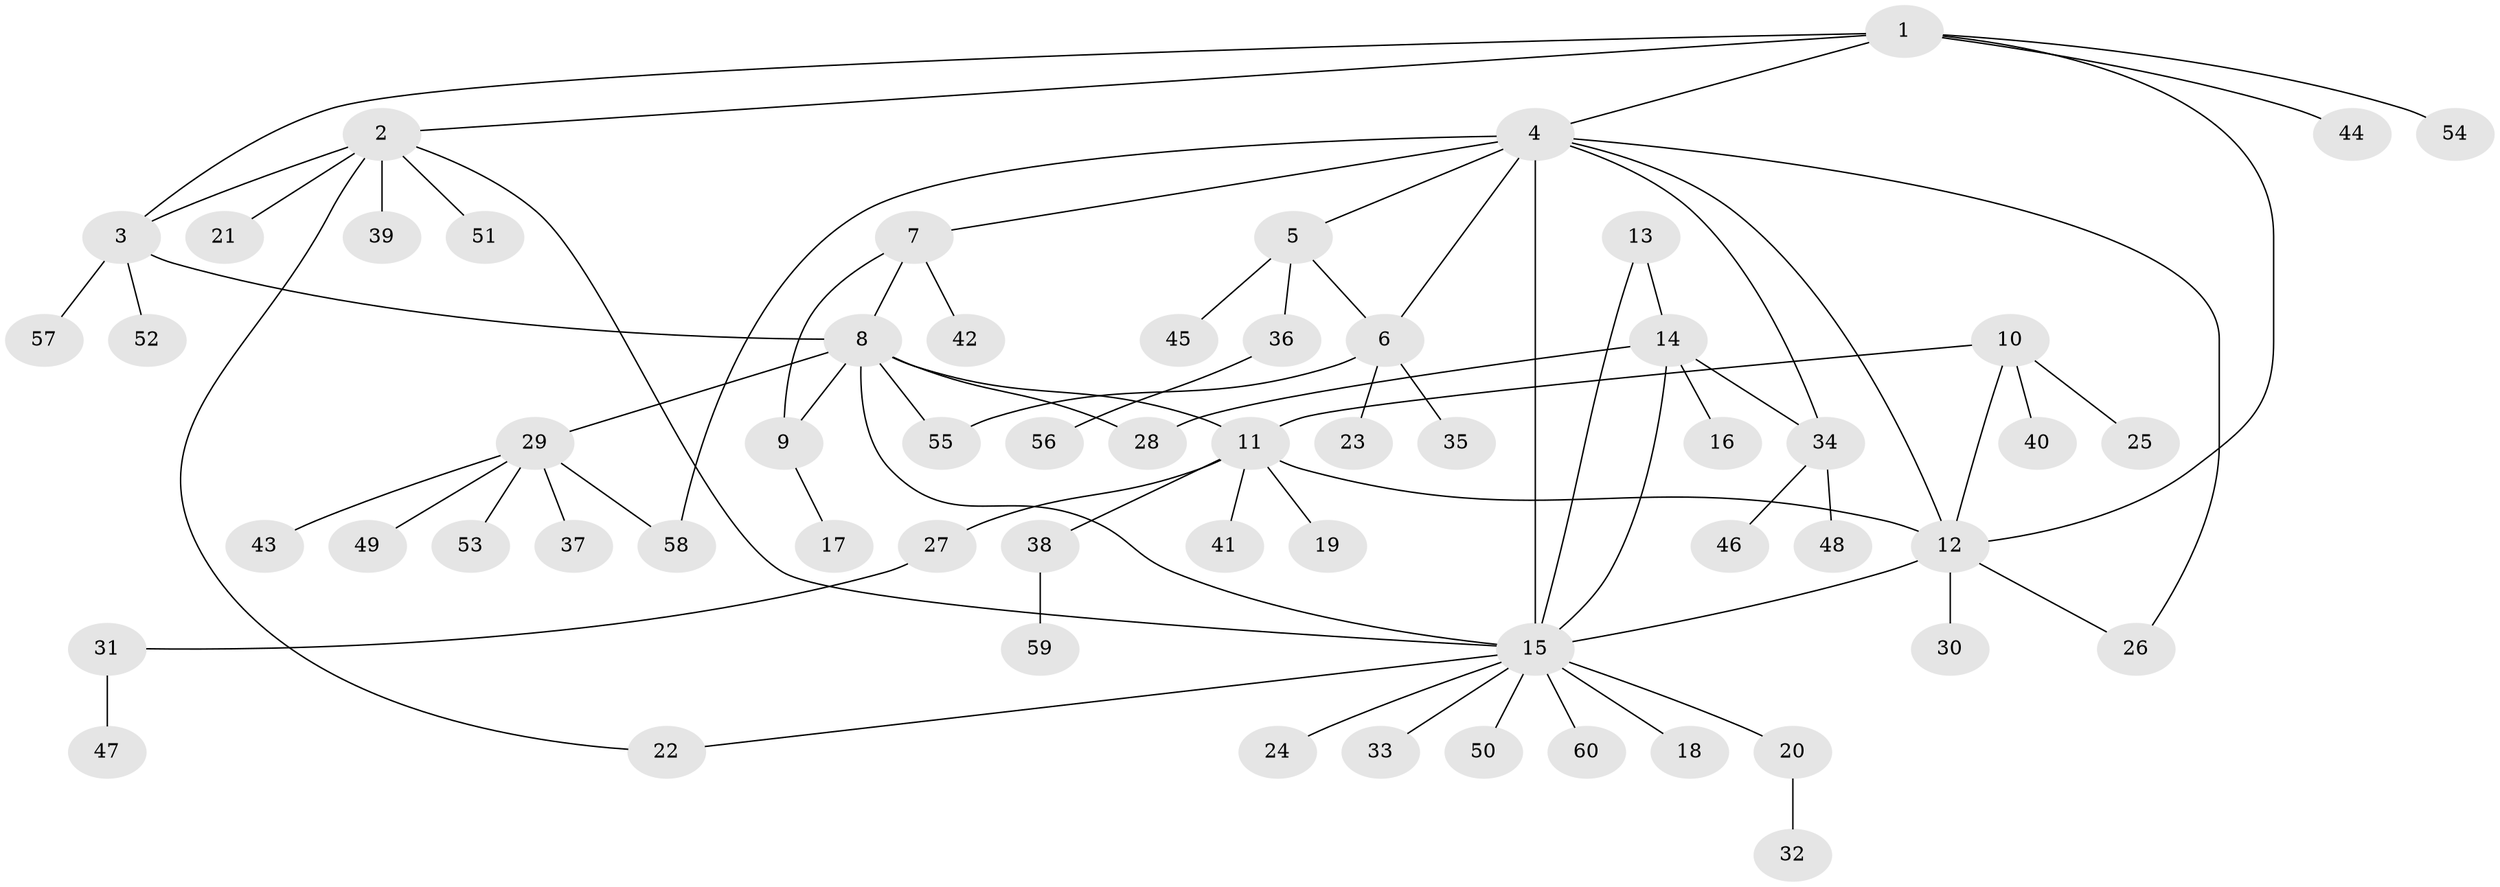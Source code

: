 // coarse degree distribution, {3: 0.16666666666666666, 7: 0.041666666666666664, 8: 0.041666666666666664, 1: 0.375, 9: 0.041666666666666664, 2: 0.20833333333333334, 5: 0.041666666666666664, 4: 0.08333333333333333}
// Generated by graph-tools (version 1.1) at 2025/37/03/04/25 23:37:34]
// undirected, 60 vertices, 76 edges
graph export_dot {
  node [color=gray90,style=filled];
  1;
  2;
  3;
  4;
  5;
  6;
  7;
  8;
  9;
  10;
  11;
  12;
  13;
  14;
  15;
  16;
  17;
  18;
  19;
  20;
  21;
  22;
  23;
  24;
  25;
  26;
  27;
  28;
  29;
  30;
  31;
  32;
  33;
  34;
  35;
  36;
  37;
  38;
  39;
  40;
  41;
  42;
  43;
  44;
  45;
  46;
  47;
  48;
  49;
  50;
  51;
  52;
  53;
  54;
  55;
  56;
  57;
  58;
  59;
  60;
  1 -- 2;
  1 -- 3;
  1 -- 4;
  1 -- 12;
  1 -- 44;
  1 -- 54;
  2 -- 3;
  2 -- 15;
  2 -- 21;
  2 -- 22;
  2 -- 39;
  2 -- 51;
  3 -- 8;
  3 -- 52;
  3 -- 57;
  4 -- 5;
  4 -- 6;
  4 -- 7;
  4 -- 12;
  4 -- 15;
  4 -- 26;
  4 -- 34;
  4 -- 58;
  5 -- 6;
  5 -- 36;
  5 -- 45;
  6 -- 23;
  6 -- 35;
  6 -- 55;
  7 -- 8;
  7 -- 9;
  7 -- 42;
  8 -- 9;
  8 -- 11;
  8 -- 15;
  8 -- 28;
  8 -- 29;
  8 -- 55;
  9 -- 17;
  10 -- 11;
  10 -- 12;
  10 -- 25;
  10 -- 40;
  11 -- 12;
  11 -- 19;
  11 -- 27;
  11 -- 38;
  11 -- 41;
  12 -- 15;
  12 -- 26;
  12 -- 30;
  13 -- 14;
  13 -- 15;
  14 -- 15;
  14 -- 16;
  14 -- 28;
  14 -- 34;
  15 -- 18;
  15 -- 20;
  15 -- 22;
  15 -- 24;
  15 -- 33;
  15 -- 50;
  15 -- 60;
  20 -- 32;
  27 -- 31;
  29 -- 37;
  29 -- 43;
  29 -- 49;
  29 -- 53;
  29 -- 58;
  31 -- 47;
  34 -- 46;
  34 -- 48;
  36 -- 56;
  38 -- 59;
}
